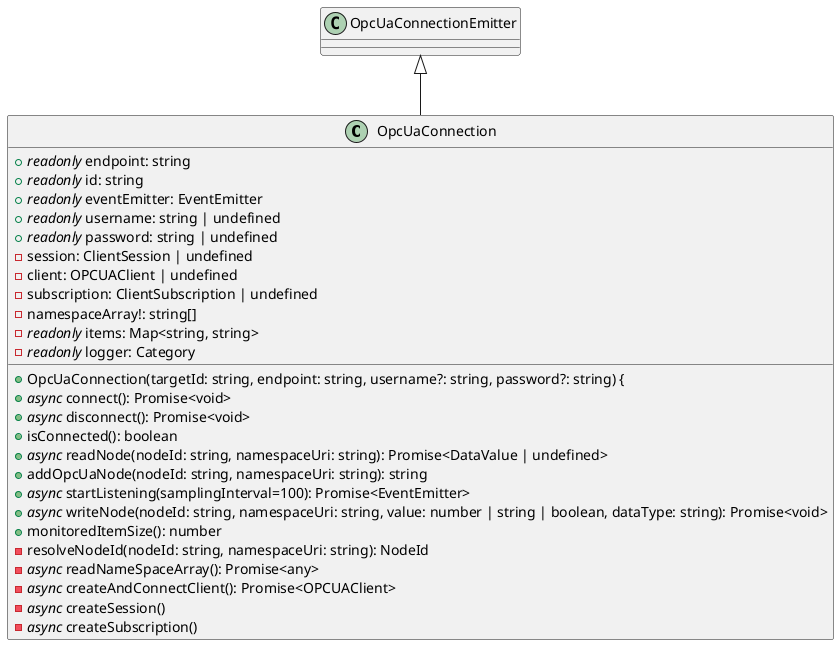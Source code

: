 /*
 * MIT License
 *
 * Copyright (c) 2021 P2O-Lab <p2o-lab@mailbox.tu-dresden.de>,
 * Chair for Process Control Systems, Technische Universität Dresden
 *
 * Permission is hereby granted, free of charge, to any person obtaining a copy
 * of this software and associated documentation files (the "Software"), to deal
 * in the Software without restriction, including without limitation the rights
 * to use, copy, modify, merge, publish, distribute, sublicense, and/or sell
 * copies of the Software, and to permit persons to whom the Software is
 * furnished to do so, subject to the following conditions:
 *
 * The above copyright notice and this permission notice shall be included in all
 * copies or substantial portions of the Software.
 *
 * THE SOFTWARE IS PROVIDED "AS IS", WITHOUT WARRANTY OF ANY KIND, EXPRESS OR
 * IMPLIED, INCLUDING BUT NOT LIMITED TO THE WARRANTIES OF MERCHANTABILITY,
 * FITNESS FOR A PARTICULAR PURPOSE AND NONINFRINGEMENT. IN NO EVENT SHALL THE
 * AUTHORS OR COPYRIGHT HOLDERS BE LIABLE FOR ANY CLAIM, DAMAGES OR OTHER
 * LIABILITY, WHETHER IN AN ACTION OF CONTRACT, TORT OR OTHERWISE, ARISING FROM,
 * OUT OF OR IN CONNECTION WITH THE SOFTWARE OR THE USE OR OTHER DEALINGS IN THE
 * SOFTWARE.
 */
 
@startuml
'https://plantuml.com/class-diagram

class OpcUaConnection{
	+ //readonly// endpoint: string
	+ //readonly// id: string
	+ //readonly// eventEmitter: EventEmitter
	+ //readonly// username: string | undefined
    + //readonly// password: string | undefined
	- session: ClientSession | undefined
	- client: OPCUAClient | undefined
	- subscription: ClientSubscription | undefined
	- namespaceArray!: string[]
	- //readonly// items: Map<string, string>
	- //readonly// logger: Category

	+ OpcUaConnection(targetId: string, endpoint: string, username?: string, password?: string) {
	+ //async// connect(): Promise<void>
    + //async// disconnect(): Promise<void>
    + isConnected(): boolean
    + //async// readNode(nodeId: string, namespaceUri: string): Promise<DataValue | undefined>
    + addOpcUaNode(nodeId: string, namespaceUri: string): string
    + //async// startListening(samplingInterval=100): Promise<EventEmitter>
    + //async// writeNode(nodeId: string, namespaceUri: string, value: number | string | boolean, dataType: string): Promise<void>
    + monitoredItemSize(): number
    - resolveNodeId(nodeId: string, namespaceUri: string): NodeId
    - //async// readNameSpaceArray(): Promise<any>
    - //async// createAndConnectClient(): Promise<OPCUAClient>
    - //async// createSession()
    - //async// createSubscription()
}
OpcUaConnectionEmitter <|-- OpcUaConnection

@enduml

